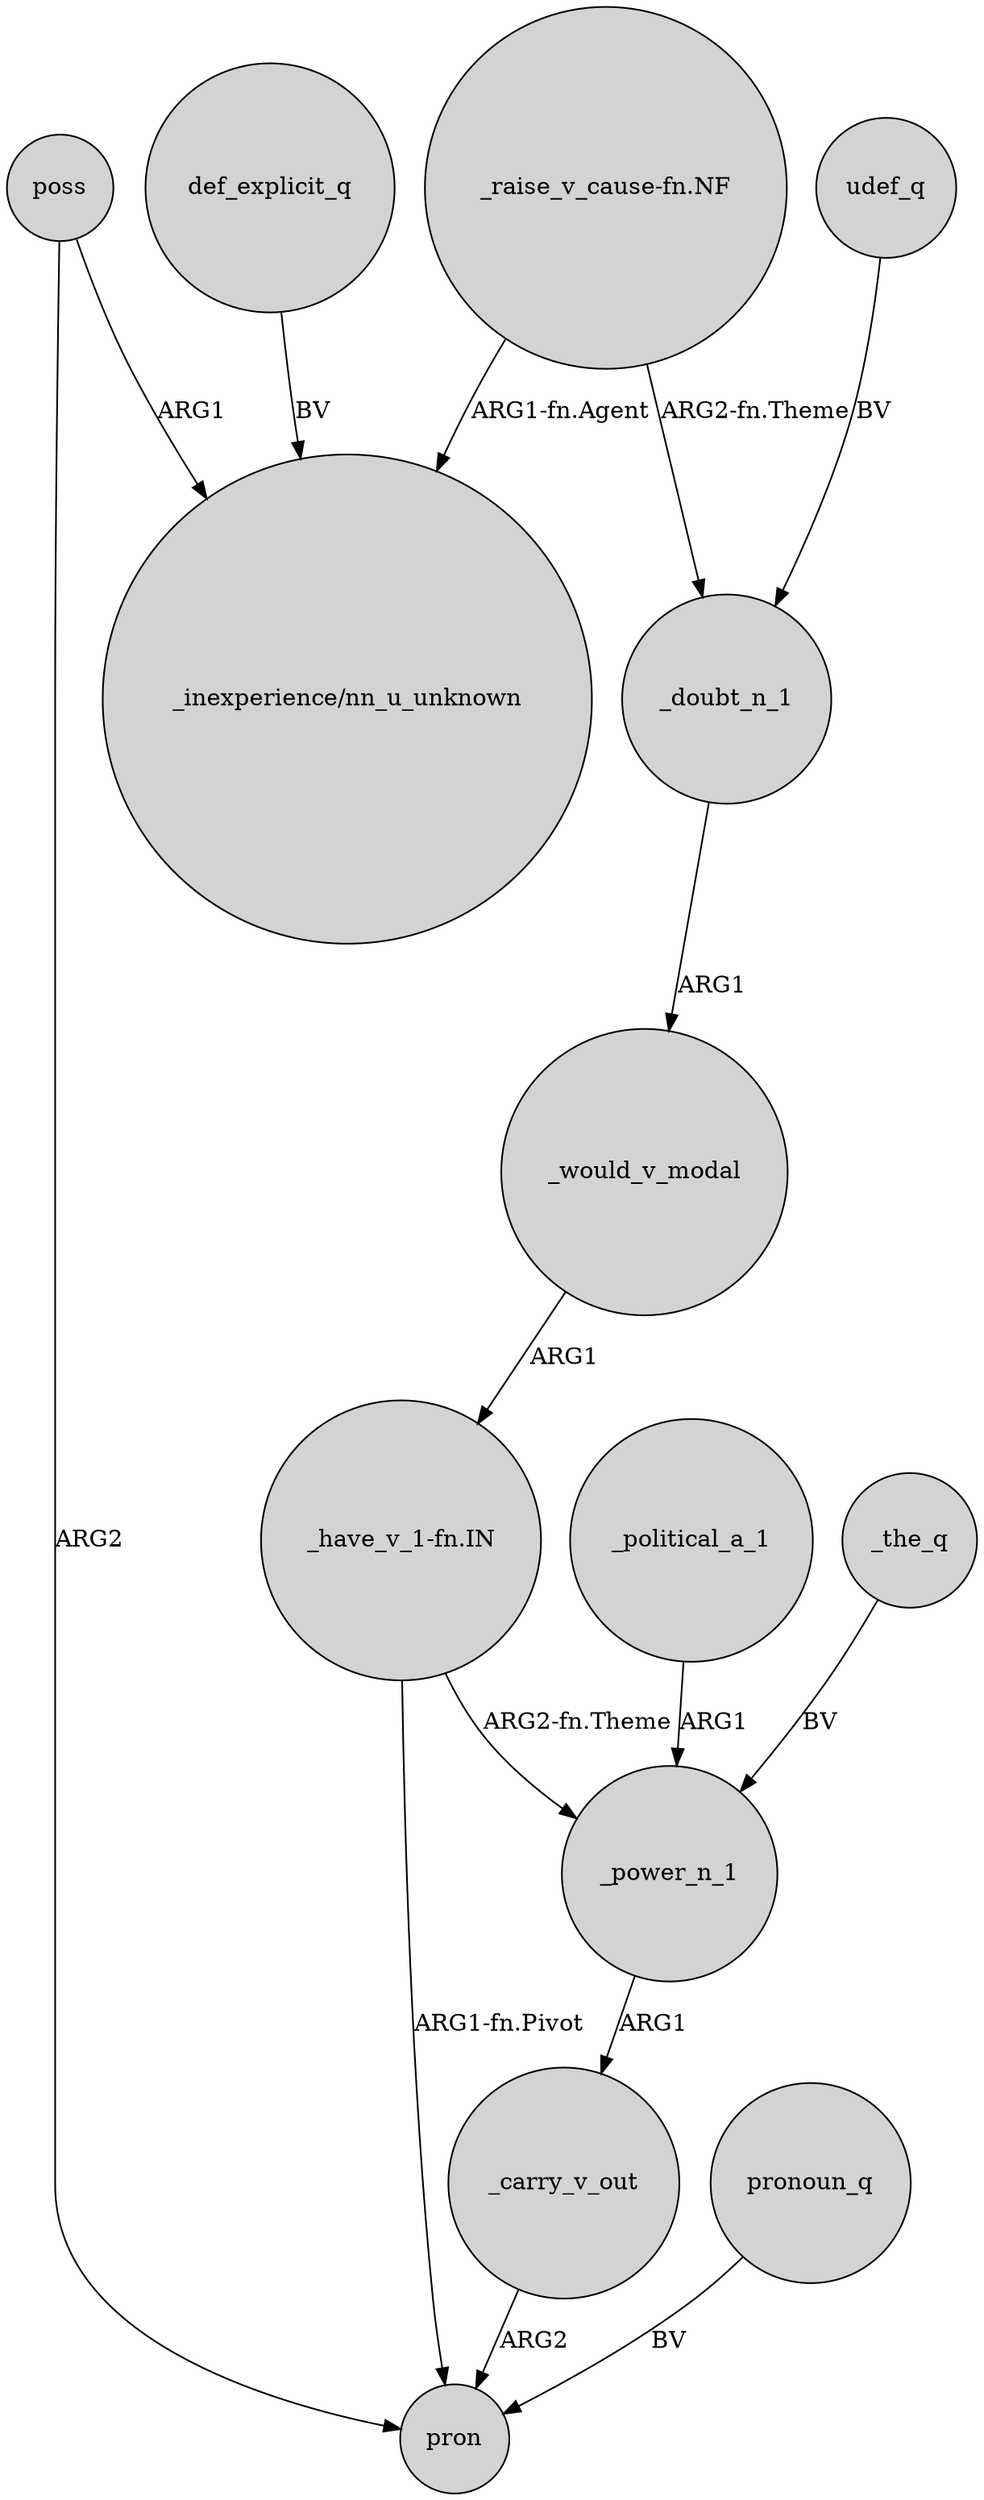 digraph {
	node [shape=circle style=filled]
	_power_n_1 -> _carry_v_out [label=ARG1]
	poss -> "_inexperience/nn_u_unknown" [label=ARG1]
	"_raise_v_cause-fn.NF" -> "_inexperience/nn_u_unknown" [label="ARG1-fn.Agent"]
	_the_q -> _power_n_1 [label=BV]
	_political_a_1 -> _power_n_1 [label=ARG1]
	_doubt_n_1 -> _would_v_modal [label=ARG1]
	poss -> pron [label=ARG2]
	"_have_v_1-fn.IN" -> pron [label="ARG1-fn.Pivot"]
	udef_q -> _doubt_n_1 [label=BV]
	_would_v_modal -> "_have_v_1-fn.IN" [label=ARG1]
	_carry_v_out -> pron [label=ARG2]
	"_have_v_1-fn.IN" -> _power_n_1 [label="ARG2-fn.Theme"]
	def_explicit_q -> "_inexperience/nn_u_unknown" [label=BV]
	"_raise_v_cause-fn.NF" -> _doubt_n_1 [label="ARG2-fn.Theme"]
	pronoun_q -> pron [label=BV]
}
